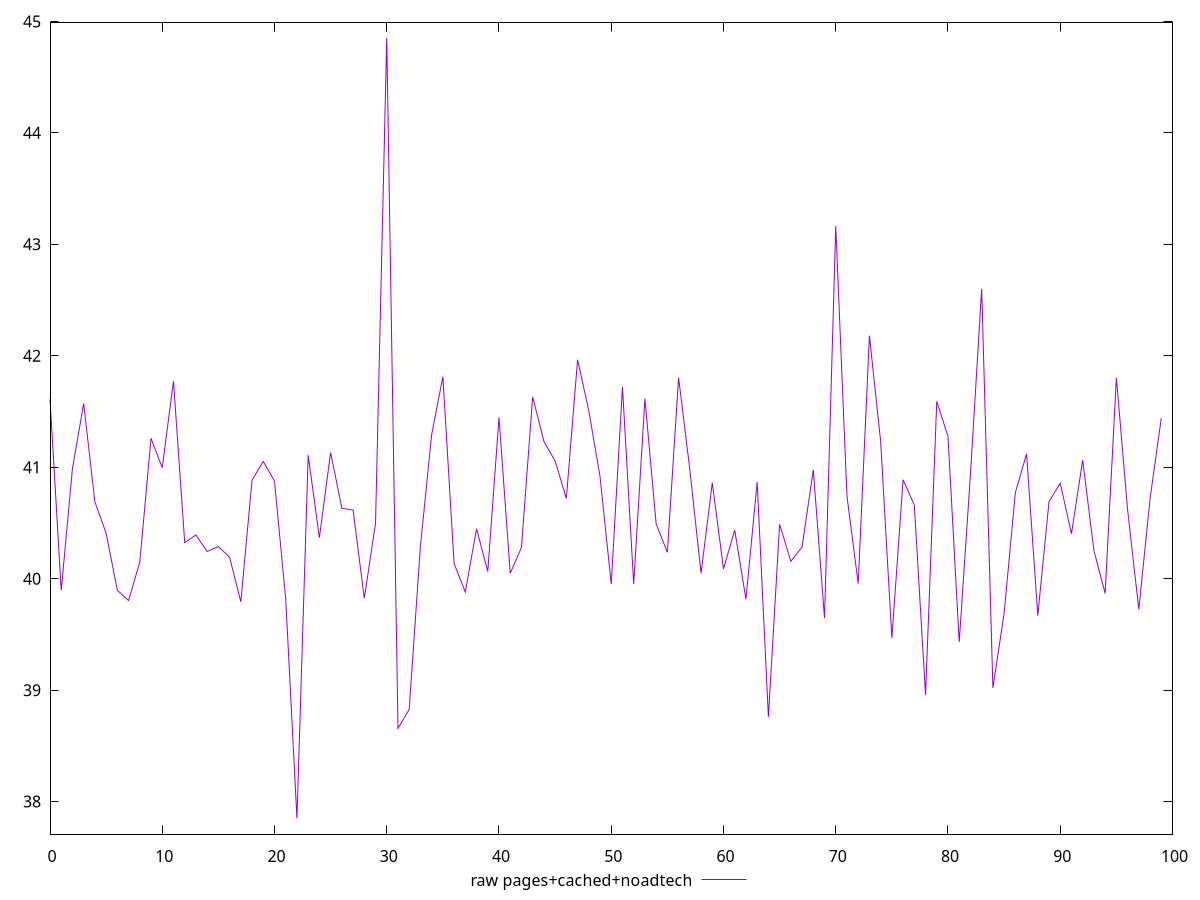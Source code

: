 $_rawPagesCachedNoadtech <<EOF
41.611999999999995
39.89599999999999
40.988
41.57199999999999
40.687999999999995
40.40799999999999
39.895999999999994
39.80399999999999
40.147999999999996
41.26
40.99599999999999
41.77199999999999
40.32399999999999
40.391999999999996
40.24399999999999
40.288
40.19199999999999
39.79199999999999
40.884
41.05199999999999
40.87599999999999
39.816
37.848
41.10799999999999
40.367999999999995
41.132
40.63199999999998
40.615999999999985
39.824
40.495999999999995
44.85199999999999
38.65599999999999
38.82799999999999
40.29199999999999
41.29199999999999
41.81199999999998
40.135999999999996
39.879999999999995
40.44799999999999
40.06399999999999
41.44799999999999
40.048
40.28
41.632000000000005
41.23199999999999
41.056
40.71999999999999
41.964
41.50799999999998
40.916
39.95199999999999
41.71999999999999
39.952
41.615999999999985
40.492
40.23599999999999
41.803999999999995
40.97999999999999
40.04799999999999
40.85999999999999
40.087999999999994
40.43599999999999
39.81599999999999
40.86799999999999
38.75999999999999
40.488
40.15599999999999
40.28399999999999
40.976
39.647999999999996
43.16399999999999
40.73999999999999
39.95599999999999
42.179999999999986
41.231999999999985
39.46799999999999
40.88799999999999
40.66
38.95599999999999
41.592000000000006
41.275999999999996
39.43199999999999
40.93599999999999
42.599999999999994
39.01999999999998
39.68799999999999
40.77199999999999
41.11999999999999
39.668000000000006
40.69199999999999
40.855999999999995
40.403999999999996
41.06399999999999
40.251999999999995
39.867999999999995
41.80399999999999
40.620000000000005
39.724000000000004
40.71599999999998
41.43999999999999
EOF
set key outside below
set terminal pngcairo
set output "report_00006_2020-11-02T20-21-41.718Z/bootup-time/pages+cached+noadtech//raw.png"
set yrange [37.70792:44.99207999999999]
plot $_rawPagesCachedNoadtech title "raw pages+cached+noadtech" with line ,